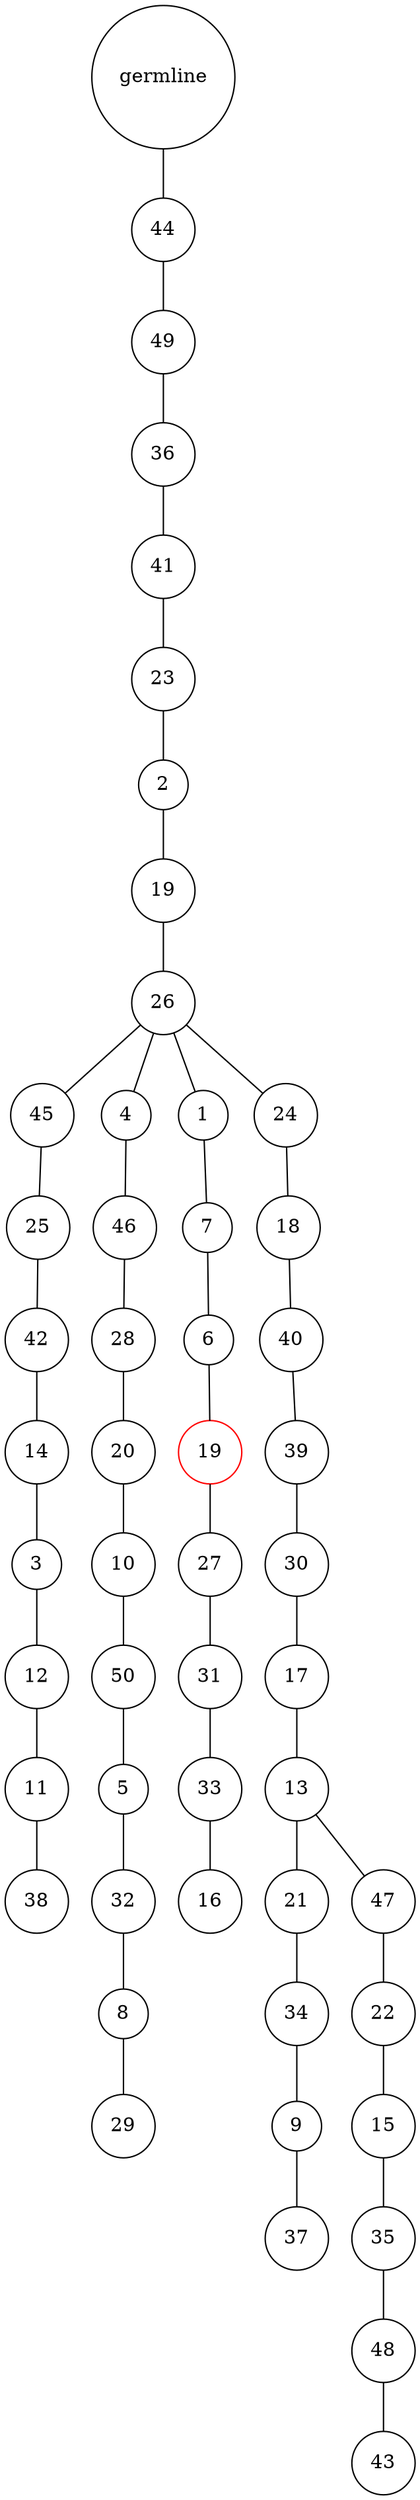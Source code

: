 graph {
	rankdir=UD;
	splines=line;
	node [shape=circle]
	"0x7f3d9b58c6a0" [label="germline"];
	"0x7f3d9b58c6d0" [label="44"];
	"0x7f3d9b58c6a0" -- "0x7f3d9b58c6d0" ;
	"0x7f3d9b58c700" [label="49"];
	"0x7f3d9b58c6d0" -- "0x7f3d9b58c700" ;
	"0x7f3d9b58c730" [label="36"];
	"0x7f3d9b58c700" -- "0x7f3d9b58c730" ;
	"0x7f3d9b58c760" [label="41"];
	"0x7f3d9b58c730" -- "0x7f3d9b58c760" ;
	"0x7f3d9b58c790" [label="23"];
	"0x7f3d9b58c760" -- "0x7f3d9b58c790" ;
	"0x7f3d9b58c7c0" [label="2"];
	"0x7f3d9b58c790" -- "0x7f3d9b58c7c0" ;
	"0x7f3d9b58c7f0" [label="19"];
	"0x7f3d9b58c7c0" -- "0x7f3d9b58c7f0" ;
	"0x7f3d9b58c820" [label="26"];
	"0x7f3d9b58c7f0" -- "0x7f3d9b58c820" ;
	"0x7f3d9b58c850" [label="45"];
	"0x7f3d9b58c820" -- "0x7f3d9b58c850" ;
	"0x7f3d9b58c880" [label="25"];
	"0x7f3d9b58c850" -- "0x7f3d9b58c880" ;
	"0x7f3d9b58c8b0" [label="42"];
	"0x7f3d9b58c880" -- "0x7f3d9b58c8b0" ;
	"0x7f3d9b58c8e0" [label="14"];
	"0x7f3d9b58c8b0" -- "0x7f3d9b58c8e0" ;
	"0x7f3d9b58c910" [label="3"];
	"0x7f3d9b58c8e0" -- "0x7f3d9b58c910" ;
	"0x7f3d9b58c940" [label="12"];
	"0x7f3d9b58c910" -- "0x7f3d9b58c940" ;
	"0x7f3d9b58c970" [label="11"];
	"0x7f3d9b58c940" -- "0x7f3d9b58c970" ;
	"0x7f3d9b58c9a0" [label="38"];
	"0x7f3d9b58c970" -- "0x7f3d9b58c9a0" ;
	"0x7f3d9b58c9d0" [label="4"];
	"0x7f3d9b58c820" -- "0x7f3d9b58c9d0" ;
	"0x7f3d9b58ca00" [label="46"];
	"0x7f3d9b58c9d0" -- "0x7f3d9b58ca00" ;
	"0x7f3d9b58ca30" [label="28"];
	"0x7f3d9b58ca00" -- "0x7f3d9b58ca30" ;
	"0x7f3d9b58ca60" [label="20"];
	"0x7f3d9b58ca30" -- "0x7f3d9b58ca60" ;
	"0x7f3d9b58ca90" [label="10"];
	"0x7f3d9b58ca60" -- "0x7f3d9b58ca90" ;
	"0x7f3d9b58cac0" [label="50"];
	"0x7f3d9b58ca90" -- "0x7f3d9b58cac0" ;
	"0x7f3d9b58caf0" [label="5"];
	"0x7f3d9b58cac0" -- "0x7f3d9b58caf0" ;
	"0x7f3d9b58cb20" [label="32"];
	"0x7f3d9b58caf0" -- "0x7f3d9b58cb20" ;
	"0x7f3d9b58cb50" [label="8"];
	"0x7f3d9b58cb20" -- "0x7f3d9b58cb50" ;
	"0x7f3d9b58cb80" [label="29"];
	"0x7f3d9b58cb50" -- "0x7f3d9b58cb80" ;
	"0x7f3d9b58cbb0" [label="1"];
	"0x7f3d9b58c820" -- "0x7f3d9b58cbb0" ;
	"0x7f3d9b58cbe0" [label="7"];
	"0x7f3d9b58cbb0" -- "0x7f3d9b58cbe0" ;
	"0x7f3d9b58cc10" [label="6"];
	"0x7f3d9b58cbe0" -- "0x7f3d9b58cc10" ;
	"0x7f3d9b58cc40" [label="19",color="red"];
	"0x7f3d9b58cc10" -- "0x7f3d9b58cc40" ;
	"0x7f3d9b58cc70" [label="27"];
	"0x7f3d9b58cc40" -- "0x7f3d9b58cc70" ;
	"0x7f3d9b58cca0" [label="31"];
	"0x7f3d9b58cc70" -- "0x7f3d9b58cca0" ;
	"0x7f3d9b58ccd0" [label="33"];
	"0x7f3d9b58cca0" -- "0x7f3d9b58ccd0" ;
	"0x7f3d9b58cd00" [label="16"];
	"0x7f3d9b58ccd0" -- "0x7f3d9b58cd00" ;
	"0x7f3d9b58cd30" [label="24"];
	"0x7f3d9b58c820" -- "0x7f3d9b58cd30" ;
	"0x7f3d9b58cd60" [label="18"];
	"0x7f3d9b58cd30" -- "0x7f3d9b58cd60" ;
	"0x7f3d9b58cd90" [label="40"];
	"0x7f3d9b58cd60" -- "0x7f3d9b58cd90" ;
	"0x7f3d9b58cdc0" [label="39"];
	"0x7f3d9b58cd90" -- "0x7f3d9b58cdc0" ;
	"0x7f3d9b58cdf0" [label="30"];
	"0x7f3d9b58cdc0" -- "0x7f3d9b58cdf0" ;
	"0x7f3d9b58ce20" [label="17"];
	"0x7f3d9b58cdf0" -- "0x7f3d9b58ce20" ;
	"0x7f3d9b58ce50" [label="13"];
	"0x7f3d9b58ce20" -- "0x7f3d9b58ce50" ;
	"0x7f3d9b58ce80" [label="21"];
	"0x7f3d9b58ce50" -- "0x7f3d9b58ce80" ;
	"0x7f3d9b58ceb0" [label="34"];
	"0x7f3d9b58ce80" -- "0x7f3d9b58ceb0" ;
	"0x7f3d9b58cee0" [label="9"];
	"0x7f3d9b58ceb0" -- "0x7f3d9b58cee0" ;
	"0x7f3d9b58cf10" [label="37"];
	"0x7f3d9b58cee0" -- "0x7f3d9b58cf10" ;
	"0x7f3d9b58cf40" [label="47"];
	"0x7f3d9b58ce50" -- "0x7f3d9b58cf40" ;
	"0x7f3d9b58cf70" [label="22"];
	"0x7f3d9b58cf40" -- "0x7f3d9b58cf70" ;
	"0x7f3d9b58cfa0" [label="15"];
	"0x7f3d9b58cf70" -- "0x7f3d9b58cfa0" ;
	"0x7f3d9b58cfd0" [label="35"];
	"0x7f3d9b58cfa0" -- "0x7f3d9b58cfd0" ;
	"0x7f3d9b592040" [label="48"];
	"0x7f3d9b58cfd0" -- "0x7f3d9b592040" ;
	"0x7f3d9b592070" [label="43"];
	"0x7f3d9b592040" -- "0x7f3d9b592070" ;
}
